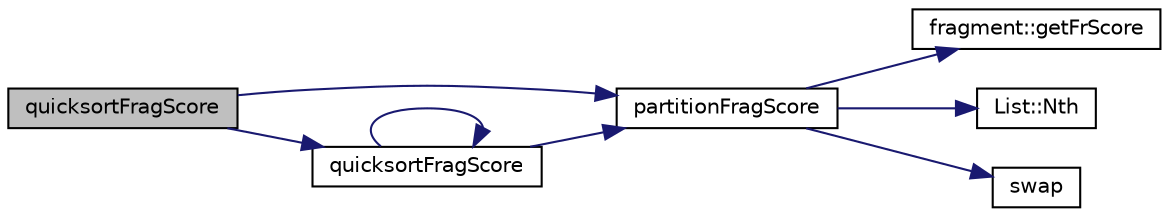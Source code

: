 digraph G
{
  edge [fontname="Helvetica",fontsize="10",labelfontname="Helvetica",labelfontsize="10"];
  node [fontname="Helvetica",fontsize="10",shape=record];
  rankdir=LR;
  Node1 [label="quicksortFragScore",height=0.2,width=0.4,color="black", fillcolor="grey75", style="filled" fontcolor="black"];
  Node1 -> Node2 [color="midnightblue",fontsize="10",style="solid"];
  Node2 [label="partitionFragScore",height=0.2,width=0.4,color="black", fillcolor="white", style="filled",URL="$backend_2quickSort_8cpp.html#a502b9584bfccbf92fa1e7a9e69dd738a"];
  Node2 -> Node3 [color="midnightblue",fontsize="10",style="solid"];
  Node3 [label="fragment::getFrScore",height=0.2,width=0.4,color="black", fillcolor="white", style="filled",URL="$classfragment.html#af8b6f798c7514a296855ba3032df9149"];
  Node2 -> Node4 [color="midnightblue",fontsize="10",style="solid"];
  Node4 [label="List::Nth",height=0.2,width=0.4,color="black", fillcolor="white", style="filled",URL="$classList.html#a5eb964816de33c85e1d46658ddf8c6c4"];
  Node2 -> Node5 [color="midnightblue",fontsize="10",style="solid"];
  Node5 [label="swap",height=0.2,width=0.4,color="black", fillcolor="white", style="filled",URL="$backend_2quickSort_8cpp.html#a9b60d58c6031a4013f0a26bdd29d78ff"];
  Node1 -> Node6 [color="midnightblue",fontsize="10",style="solid"];
  Node6 [label="quicksortFragScore",height=0.2,width=0.4,color="black", fillcolor="white", style="filled",URL="$backend_2quickSort_8cpp.html#ad49df7de5ccbd11f8db47ce994864034"];
  Node6 -> Node2 [color="midnightblue",fontsize="10",style="solid"];
  Node6 -> Node6 [color="midnightblue",fontsize="10",style="solid"];
}
